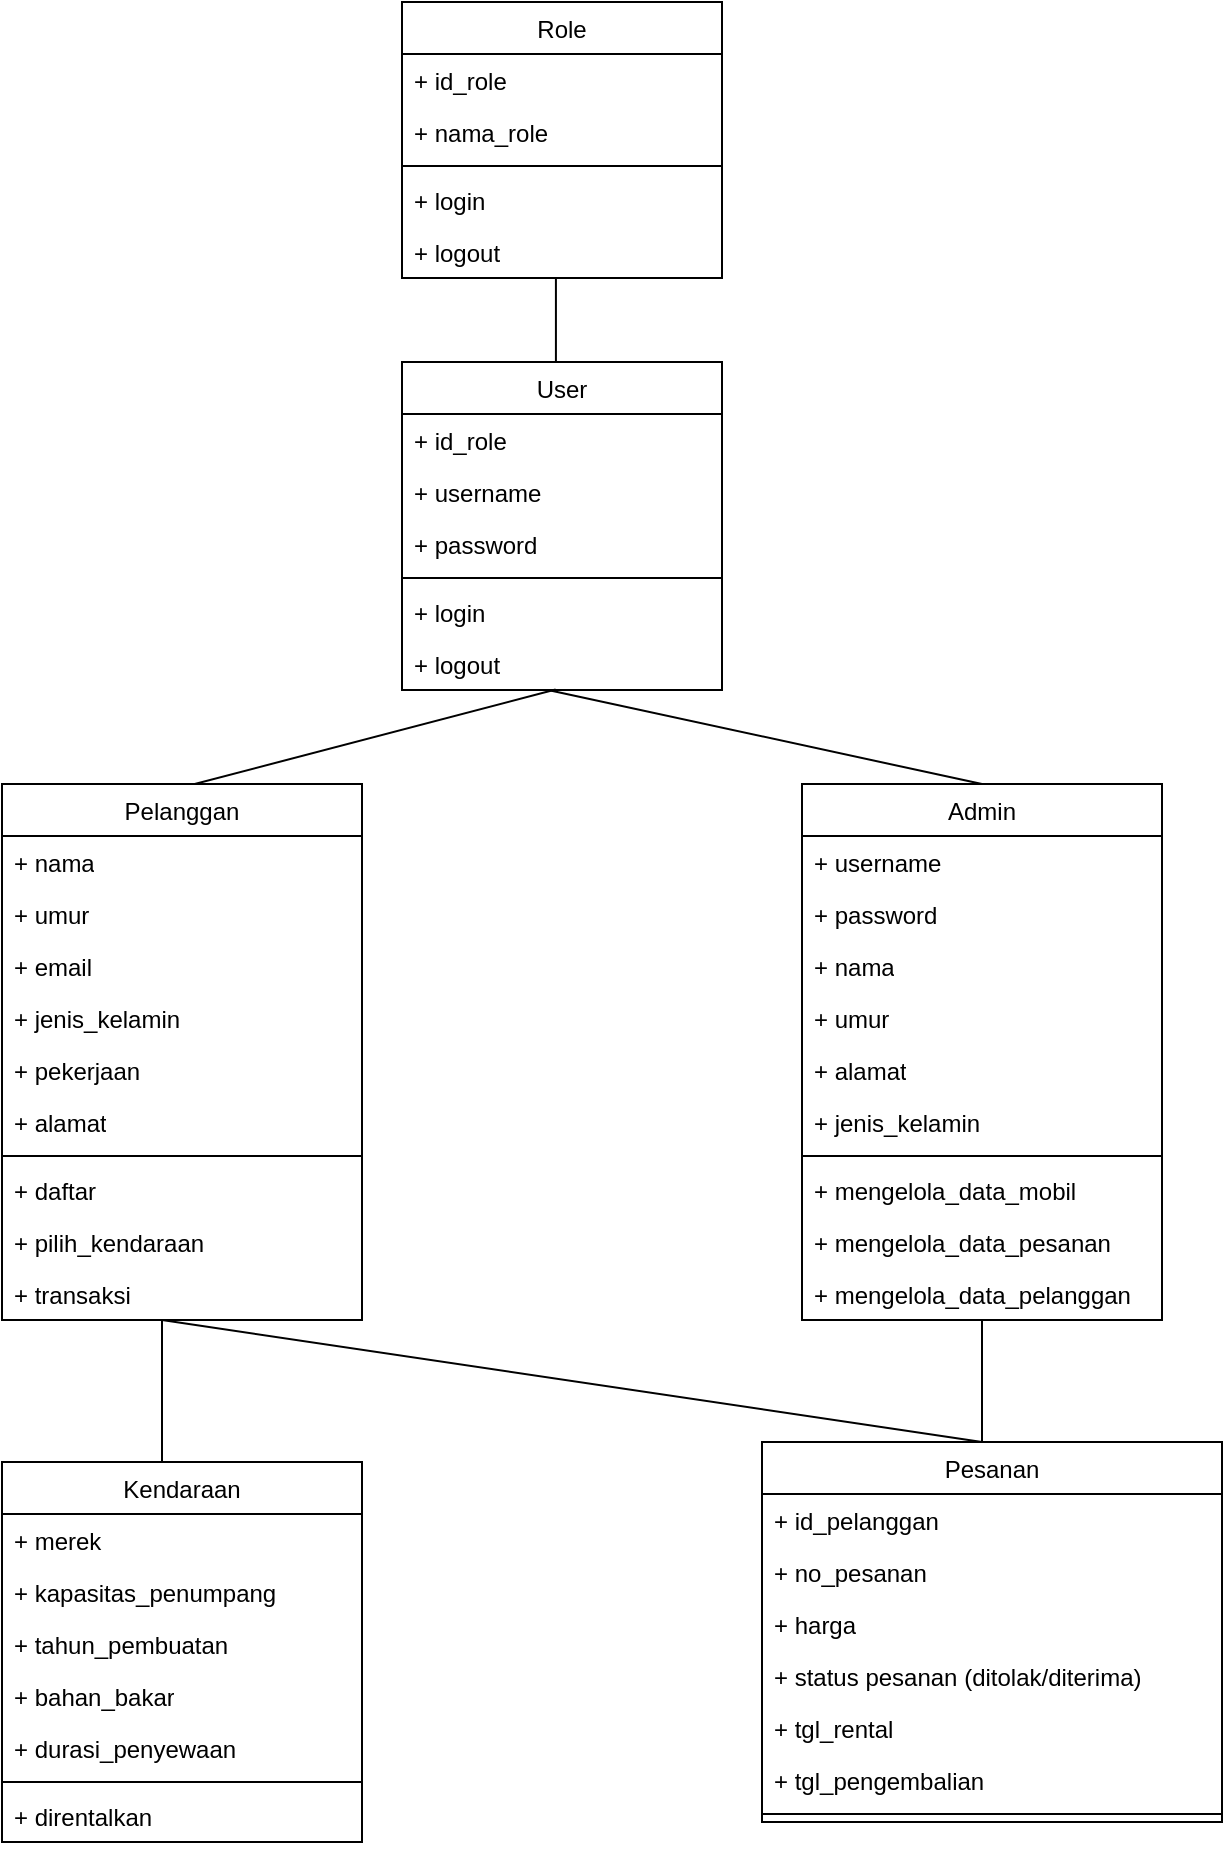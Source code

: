 <mxfile version="24.7.17">
  <diagram id="C5RBs43oDa-KdzZeNtuy" name="Page-1">
    <mxGraphModel dx="1467" dy="873" grid="1" gridSize="10" guides="1" tooltips="1" connect="1" arrows="1" fold="1" page="1" pageScale="1" pageWidth="827" pageHeight="1169" math="0" shadow="0">
      <root>
        <mxCell id="WIyWlLk6GJQsqaUBKTNV-0" />
        <mxCell id="WIyWlLk6GJQsqaUBKTNV-1" parent="WIyWlLk6GJQsqaUBKTNV-0" />
        <mxCell id="UzOdY3pYC_G9P7zo7oGT-23" style="edgeStyle=orthogonalEdgeStyle;rounded=0;orthogonalLoop=1;jettySize=auto;html=1;endArrow=none;endFill=0;" parent="WIyWlLk6GJQsqaUBKTNV-1" edge="1">
          <mxGeometry relative="1" as="geometry">
            <mxPoint x="220.0" y="689.0" as="sourcePoint" />
            <mxPoint x="220.0" y="761" as="targetPoint" />
          </mxGeometry>
        </mxCell>
        <mxCell id="45tDT-Ts-2RQvBWowxH2-59" value="" style="endArrow=none;html=1;rounded=0;" parent="WIyWlLk6GJQsqaUBKTNV-1" target="NkDGTCmmB_AAa7QP7egT-19" edge="1">
          <mxGeometry width="50" height="50" relative="1" as="geometry">
            <mxPoint x="630" y="750" as="sourcePoint" />
            <mxPoint x="630" y="690" as="targetPoint" />
          </mxGeometry>
        </mxCell>
        <mxCell id="45tDT-Ts-2RQvBWowxH2-63" value="" style="endArrow=none;html=1;rounded=0;entryX=0.46;entryY=1.005;entryDx=0;entryDy=0;entryPerimeter=0;exitX=0.5;exitY=0;exitDx=0;exitDy=0;" parent="WIyWlLk6GJQsqaUBKTNV-1" source="NkDGTCmmB_AAa7QP7egT-13" target="NkDGTCmmB_AAa7QP7egT-11" edge="1">
          <mxGeometry width="50" height="50" relative="1" as="geometry">
            <mxPoint x="740" y="420" as="sourcePoint" />
            <mxPoint x="370" y="374.494" as="targetPoint" />
          </mxGeometry>
        </mxCell>
        <mxCell id="UzOdY3pYC_G9P7zo7oGT-24" value="" style="endArrow=none;html=1;rounded=0;entryX=0.45;entryY=0.015;entryDx=0;entryDy=0;exitX=0.48;exitY=0.992;exitDx=0;exitDy=0;exitPerimeter=0;entryPerimeter=0;" parent="WIyWlLk6GJQsqaUBKTNV-1" source="NkDGTCmmB_AAa7QP7egT-11" target="NkDGTCmmB_AAa7QP7egT-36" edge="1">
          <mxGeometry width="50" height="50" relative="1" as="geometry">
            <mxPoint x="365.68" y="374.494" as="sourcePoint" />
            <mxPoint x="320" y="400" as="targetPoint" />
          </mxGeometry>
        </mxCell>
        <mxCell id="NkDGTCmmB_AAa7QP7egT-0" value="&lt;span style=&quot;font-weight: 400; text-wrap: nowrap;&quot;&gt;Role&lt;/span&gt;" style="swimlane;fontStyle=1;align=center;verticalAlign=top;childLayout=stackLayout;horizontal=1;startSize=26;horizontalStack=0;resizeParent=1;resizeParentMax=0;resizeLast=0;collapsible=1;marginBottom=0;whiteSpace=wrap;html=1;" vertex="1" parent="WIyWlLk6GJQsqaUBKTNV-1">
          <mxGeometry x="340" y="30" width="160" height="138" as="geometry" />
        </mxCell>
        <mxCell id="NkDGTCmmB_AAa7QP7egT-1" value="+ id_role" style="text;strokeColor=none;fillColor=none;align=left;verticalAlign=top;spacingLeft=4;spacingRight=4;overflow=hidden;rotatable=0;points=[[0,0.5],[1,0.5]];portConstraint=eastwest;whiteSpace=wrap;html=1;" vertex="1" parent="NkDGTCmmB_AAa7QP7egT-0">
          <mxGeometry y="26" width="160" height="26" as="geometry" />
        </mxCell>
        <mxCell id="NkDGTCmmB_AAa7QP7egT-4" value="+ nama_role" style="text;strokeColor=none;fillColor=none;align=left;verticalAlign=top;spacingLeft=4;spacingRight=4;overflow=hidden;rotatable=0;points=[[0,0.5],[1,0.5]];portConstraint=eastwest;whiteSpace=wrap;html=1;" vertex="1" parent="NkDGTCmmB_AAa7QP7egT-0">
          <mxGeometry y="52" width="160" height="26" as="geometry" />
        </mxCell>
        <mxCell id="NkDGTCmmB_AAa7QP7egT-2" value="" style="line;strokeWidth=1;fillColor=none;align=left;verticalAlign=middle;spacingTop=-1;spacingLeft=3;spacingRight=3;rotatable=0;labelPosition=right;points=[];portConstraint=eastwest;strokeColor=inherit;" vertex="1" parent="NkDGTCmmB_AAa7QP7egT-0">
          <mxGeometry y="78" width="160" height="8" as="geometry" />
        </mxCell>
        <mxCell id="NkDGTCmmB_AAa7QP7egT-3" value="+ login&amp;nbsp;&lt;div&gt;&lt;br&gt;&lt;/div&gt;" style="text;strokeColor=none;fillColor=none;align=left;verticalAlign=top;spacingLeft=4;spacingRight=4;overflow=hidden;rotatable=0;points=[[0,0.5],[1,0.5]];portConstraint=eastwest;whiteSpace=wrap;html=1;" vertex="1" parent="NkDGTCmmB_AAa7QP7egT-0">
          <mxGeometry y="86" width="160" height="26" as="geometry" />
        </mxCell>
        <mxCell id="NkDGTCmmB_AAa7QP7egT-5" value="+ logout" style="text;strokeColor=none;fillColor=none;align=left;verticalAlign=top;spacingLeft=4;spacingRight=4;overflow=hidden;rotatable=0;points=[[0,0.5],[1,0.5]];portConstraint=eastwest;whiteSpace=wrap;html=1;" vertex="1" parent="NkDGTCmmB_AAa7QP7egT-0">
          <mxGeometry y="112" width="160" height="26" as="geometry" />
        </mxCell>
        <mxCell id="NkDGTCmmB_AAa7QP7egT-6" value="&lt;span style=&quot;font-weight: 400; text-wrap: nowrap;&quot;&gt;User&lt;/span&gt;" style="swimlane;fontStyle=1;align=center;verticalAlign=top;childLayout=stackLayout;horizontal=1;startSize=26;horizontalStack=0;resizeParent=1;resizeParentMax=0;resizeLast=0;collapsible=1;marginBottom=0;whiteSpace=wrap;html=1;" vertex="1" parent="WIyWlLk6GJQsqaUBKTNV-1">
          <mxGeometry x="340" y="210" width="160" height="164" as="geometry" />
        </mxCell>
        <mxCell id="NkDGTCmmB_AAa7QP7egT-12" value="+ id_role" style="text;strokeColor=none;fillColor=none;align=left;verticalAlign=top;spacingLeft=4;spacingRight=4;overflow=hidden;rotatable=0;points=[[0,0.5],[1,0.5]];portConstraint=eastwest;whiteSpace=wrap;html=1;" vertex="1" parent="NkDGTCmmB_AAa7QP7egT-6">
          <mxGeometry y="26" width="160" height="26" as="geometry" />
        </mxCell>
        <mxCell id="NkDGTCmmB_AAa7QP7egT-7" value="+ username&amp;nbsp;" style="text;strokeColor=none;fillColor=none;align=left;verticalAlign=top;spacingLeft=4;spacingRight=4;overflow=hidden;rotatable=0;points=[[0,0.5],[1,0.5]];portConstraint=eastwest;whiteSpace=wrap;html=1;" vertex="1" parent="NkDGTCmmB_AAa7QP7egT-6">
          <mxGeometry y="52" width="160" height="26" as="geometry" />
        </mxCell>
        <mxCell id="NkDGTCmmB_AAa7QP7egT-8" value="+ password" style="text;strokeColor=none;fillColor=none;align=left;verticalAlign=top;spacingLeft=4;spacingRight=4;overflow=hidden;rotatable=0;points=[[0,0.5],[1,0.5]];portConstraint=eastwest;whiteSpace=wrap;html=1;" vertex="1" parent="NkDGTCmmB_AAa7QP7egT-6">
          <mxGeometry y="78" width="160" height="26" as="geometry" />
        </mxCell>
        <mxCell id="NkDGTCmmB_AAa7QP7egT-9" value="" style="line;strokeWidth=1;fillColor=none;align=left;verticalAlign=middle;spacingTop=-1;spacingLeft=3;spacingRight=3;rotatable=0;labelPosition=right;points=[];portConstraint=eastwest;strokeColor=inherit;" vertex="1" parent="NkDGTCmmB_AAa7QP7egT-6">
          <mxGeometry y="104" width="160" height="8" as="geometry" />
        </mxCell>
        <mxCell id="NkDGTCmmB_AAa7QP7egT-10" value="+ login&amp;nbsp;&lt;div&gt;&lt;br&gt;&lt;/div&gt;" style="text;strokeColor=none;fillColor=none;align=left;verticalAlign=top;spacingLeft=4;spacingRight=4;overflow=hidden;rotatable=0;points=[[0,0.5],[1,0.5]];portConstraint=eastwest;whiteSpace=wrap;html=1;" vertex="1" parent="NkDGTCmmB_AAa7QP7egT-6">
          <mxGeometry y="112" width="160" height="26" as="geometry" />
        </mxCell>
        <mxCell id="NkDGTCmmB_AAa7QP7egT-11" value="+ logout" style="text;strokeColor=none;fillColor=none;align=left;verticalAlign=top;spacingLeft=4;spacingRight=4;overflow=hidden;rotatable=0;points=[[0,0.5],[1,0.5]];portConstraint=eastwest;whiteSpace=wrap;html=1;" vertex="1" parent="NkDGTCmmB_AAa7QP7egT-6">
          <mxGeometry y="138" width="160" height="26" as="geometry" />
        </mxCell>
        <mxCell id="NkDGTCmmB_AAa7QP7egT-13" value="&lt;span style=&quot;font-weight: 400; text-wrap: nowrap;&quot;&gt;Admin&lt;/span&gt;" style="swimlane;fontStyle=1;align=center;verticalAlign=top;childLayout=stackLayout;horizontal=1;startSize=26;horizontalStack=0;resizeParent=1;resizeParentMax=0;resizeLast=0;collapsible=1;marginBottom=0;whiteSpace=wrap;html=1;" vertex="1" parent="WIyWlLk6GJQsqaUBKTNV-1">
          <mxGeometry x="540" y="421" width="180" height="268" as="geometry" />
        </mxCell>
        <mxCell id="NkDGTCmmB_AAa7QP7egT-14" value="+ username&amp;nbsp;" style="text;strokeColor=none;fillColor=none;align=left;verticalAlign=top;spacingLeft=4;spacingRight=4;overflow=hidden;rotatable=0;points=[[0,0.5],[1,0.5]];portConstraint=eastwest;whiteSpace=wrap;html=1;" vertex="1" parent="NkDGTCmmB_AAa7QP7egT-13">
          <mxGeometry y="26" width="180" height="26" as="geometry" />
        </mxCell>
        <mxCell id="NkDGTCmmB_AAa7QP7egT-15" value="+ password" style="text;strokeColor=none;fillColor=none;align=left;verticalAlign=top;spacingLeft=4;spacingRight=4;overflow=hidden;rotatable=0;points=[[0,0.5],[1,0.5]];portConstraint=eastwest;whiteSpace=wrap;html=1;" vertex="1" parent="NkDGTCmmB_AAa7QP7egT-13">
          <mxGeometry y="52" width="180" height="26" as="geometry" />
        </mxCell>
        <mxCell id="NkDGTCmmB_AAa7QP7egT-16" value="+ nama" style="text;strokeColor=none;fillColor=none;align=left;verticalAlign=top;spacingLeft=4;spacingRight=4;overflow=hidden;rotatable=0;points=[[0,0.5],[1,0.5]];portConstraint=eastwest;whiteSpace=wrap;html=1;" vertex="1" parent="NkDGTCmmB_AAa7QP7egT-13">
          <mxGeometry y="78" width="180" height="26" as="geometry" />
        </mxCell>
        <mxCell id="NkDGTCmmB_AAa7QP7egT-20" value="+ umur" style="text;strokeColor=none;fillColor=none;align=left;verticalAlign=top;spacingLeft=4;spacingRight=4;overflow=hidden;rotatable=0;points=[[0,0.5],[1,0.5]];portConstraint=eastwest;whiteSpace=wrap;html=1;" vertex="1" parent="NkDGTCmmB_AAa7QP7egT-13">
          <mxGeometry y="104" width="180" height="26" as="geometry" />
        </mxCell>
        <mxCell id="NkDGTCmmB_AAa7QP7egT-22" value="+ alamat" style="text;strokeColor=none;fillColor=none;align=left;verticalAlign=top;spacingLeft=4;spacingRight=4;overflow=hidden;rotatable=0;points=[[0,0.5],[1,0.5]];portConstraint=eastwest;whiteSpace=wrap;html=1;" vertex="1" parent="NkDGTCmmB_AAa7QP7egT-13">
          <mxGeometry y="130" width="180" height="26" as="geometry" />
        </mxCell>
        <mxCell id="NkDGTCmmB_AAa7QP7egT-23" value="+ jenis_kelamin" style="text;strokeColor=none;fillColor=none;align=left;verticalAlign=top;spacingLeft=4;spacingRight=4;overflow=hidden;rotatable=0;points=[[0,0.5],[1,0.5]];portConstraint=eastwest;whiteSpace=wrap;html=1;" vertex="1" parent="NkDGTCmmB_AAa7QP7egT-13">
          <mxGeometry y="156" width="180" height="26" as="geometry" />
        </mxCell>
        <mxCell id="NkDGTCmmB_AAa7QP7egT-17" value="" style="line;strokeWidth=1;fillColor=none;align=left;verticalAlign=middle;spacingTop=-1;spacingLeft=3;spacingRight=3;rotatable=0;labelPosition=right;points=[];portConstraint=eastwest;strokeColor=inherit;" vertex="1" parent="NkDGTCmmB_AAa7QP7egT-13">
          <mxGeometry y="182" width="180" height="8" as="geometry" />
        </mxCell>
        <mxCell id="NkDGTCmmB_AAa7QP7egT-21" value="+ mengelola_data_mobil" style="text;strokeColor=none;fillColor=none;align=left;verticalAlign=top;spacingLeft=4;spacingRight=4;overflow=hidden;rotatable=0;points=[[0,0.5],[1,0.5]];portConstraint=eastwest;whiteSpace=wrap;html=1;" vertex="1" parent="NkDGTCmmB_AAa7QP7egT-13">
          <mxGeometry y="190" width="180" height="26" as="geometry" />
        </mxCell>
        <mxCell id="NkDGTCmmB_AAa7QP7egT-18" value="+ mengelola_data_pesanan" style="text;strokeColor=none;fillColor=none;align=left;verticalAlign=top;spacingLeft=4;spacingRight=4;overflow=hidden;rotatable=0;points=[[0,0.5],[1,0.5]];portConstraint=eastwest;whiteSpace=wrap;html=1;" vertex="1" parent="NkDGTCmmB_AAa7QP7egT-13">
          <mxGeometry y="216" width="180" height="26" as="geometry" />
        </mxCell>
        <mxCell id="NkDGTCmmB_AAa7QP7egT-19" value="+ mengelola_data_pelanggan" style="text;strokeColor=none;fillColor=none;align=left;verticalAlign=top;spacingLeft=4;spacingRight=4;overflow=hidden;rotatable=0;points=[[0,0.5],[1,0.5]];portConstraint=eastwest;whiteSpace=wrap;html=1;" vertex="1" parent="NkDGTCmmB_AAa7QP7egT-13">
          <mxGeometry y="242" width="180" height="26" as="geometry" />
        </mxCell>
        <mxCell id="NkDGTCmmB_AAa7QP7egT-36" value="&lt;span style=&quot;font-weight: 400; text-wrap: nowrap;&quot;&gt;Pelanggan&lt;/span&gt;" style="swimlane;fontStyle=1;align=center;verticalAlign=top;childLayout=stackLayout;horizontal=1;startSize=26;horizontalStack=0;resizeParent=1;resizeParentMax=0;resizeLast=0;collapsible=1;marginBottom=0;whiteSpace=wrap;html=1;" vertex="1" parent="WIyWlLk6GJQsqaUBKTNV-1">
          <mxGeometry x="140" y="421" width="180" height="268" as="geometry" />
        </mxCell>
        <mxCell id="NkDGTCmmB_AAa7QP7egT-37" value="+ nama" style="text;strokeColor=none;fillColor=none;align=left;verticalAlign=top;spacingLeft=4;spacingRight=4;overflow=hidden;rotatable=0;points=[[0,0.5],[1,0.5]];portConstraint=eastwest;whiteSpace=wrap;html=1;" vertex="1" parent="NkDGTCmmB_AAa7QP7egT-36">
          <mxGeometry y="26" width="180" height="26" as="geometry" />
        </mxCell>
        <mxCell id="NkDGTCmmB_AAa7QP7egT-38" value="+ umur" style="text;strokeColor=none;fillColor=none;align=left;verticalAlign=top;spacingLeft=4;spacingRight=4;overflow=hidden;rotatable=0;points=[[0,0.5],[1,0.5]];portConstraint=eastwest;whiteSpace=wrap;html=1;" vertex="1" parent="NkDGTCmmB_AAa7QP7egT-36">
          <mxGeometry y="52" width="180" height="26" as="geometry" />
        </mxCell>
        <mxCell id="NkDGTCmmB_AAa7QP7egT-39" value="+ email" style="text;strokeColor=none;fillColor=none;align=left;verticalAlign=top;spacingLeft=4;spacingRight=4;overflow=hidden;rotatable=0;points=[[0,0.5],[1,0.5]];portConstraint=eastwest;whiteSpace=wrap;html=1;" vertex="1" parent="NkDGTCmmB_AAa7QP7egT-36">
          <mxGeometry y="78" width="180" height="26" as="geometry" />
        </mxCell>
        <mxCell id="NkDGTCmmB_AAa7QP7egT-40" value="+ jenis_kelamin" style="text;strokeColor=none;fillColor=none;align=left;verticalAlign=top;spacingLeft=4;spacingRight=4;overflow=hidden;rotatable=0;points=[[0,0.5],[1,0.5]];portConstraint=eastwest;whiteSpace=wrap;html=1;" vertex="1" parent="NkDGTCmmB_AAa7QP7egT-36">
          <mxGeometry y="104" width="180" height="26" as="geometry" />
        </mxCell>
        <mxCell id="NkDGTCmmB_AAa7QP7egT-41" value="+ pekerjaan" style="text;strokeColor=none;fillColor=none;align=left;verticalAlign=top;spacingLeft=4;spacingRight=4;overflow=hidden;rotatable=0;points=[[0,0.5],[1,0.5]];portConstraint=eastwest;whiteSpace=wrap;html=1;" vertex="1" parent="NkDGTCmmB_AAa7QP7egT-36">
          <mxGeometry y="130" width="180" height="26" as="geometry" />
        </mxCell>
        <mxCell id="NkDGTCmmB_AAa7QP7egT-42" value="+ alamat" style="text;strokeColor=none;fillColor=none;align=left;verticalAlign=top;spacingLeft=4;spacingRight=4;overflow=hidden;rotatable=0;points=[[0,0.5],[1,0.5]];portConstraint=eastwest;whiteSpace=wrap;html=1;" vertex="1" parent="NkDGTCmmB_AAa7QP7egT-36">
          <mxGeometry y="156" width="180" height="26" as="geometry" />
        </mxCell>
        <mxCell id="NkDGTCmmB_AAa7QP7egT-43" value="" style="line;strokeWidth=1;fillColor=none;align=left;verticalAlign=middle;spacingTop=-1;spacingLeft=3;spacingRight=3;rotatable=0;labelPosition=right;points=[];portConstraint=eastwest;strokeColor=inherit;" vertex="1" parent="NkDGTCmmB_AAa7QP7egT-36">
          <mxGeometry y="182" width="180" height="8" as="geometry" />
        </mxCell>
        <mxCell id="NkDGTCmmB_AAa7QP7egT-44" value="+ daftar" style="text;strokeColor=none;fillColor=none;align=left;verticalAlign=top;spacingLeft=4;spacingRight=4;overflow=hidden;rotatable=0;points=[[0,0.5],[1,0.5]];portConstraint=eastwest;whiteSpace=wrap;html=1;" vertex="1" parent="NkDGTCmmB_AAa7QP7egT-36">
          <mxGeometry y="190" width="180" height="26" as="geometry" />
        </mxCell>
        <mxCell id="NkDGTCmmB_AAa7QP7egT-45" value="+ pilih_kendaraan" style="text;strokeColor=none;fillColor=none;align=left;verticalAlign=top;spacingLeft=4;spacingRight=4;overflow=hidden;rotatable=0;points=[[0,0.5],[1,0.5]];portConstraint=eastwest;whiteSpace=wrap;html=1;" vertex="1" parent="NkDGTCmmB_AAa7QP7egT-36">
          <mxGeometry y="216" width="180" height="26" as="geometry" />
        </mxCell>
        <mxCell id="NkDGTCmmB_AAa7QP7egT-46" value="+ transaksi" style="text;strokeColor=none;fillColor=none;align=left;verticalAlign=top;spacingLeft=4;spacingRight=4;overflow=hidden;rotatable=0;points=[[0,0.5],[1,0.5]];portConstraint=eastwest;whiteSpace=wrap;html=1;" vertex="1" parent="NkDGTCmmB_AAa7QP7egT-36">
          <mxGeometry y="242" width="180" height="26" as="geometry" />
        </mxCell>
        <mxCell id="NkDGTCmmB_AAa7QP7egT-47" value="&lt;span style=&quot;font-weight: 400; text-wrap: nowrap;&quot;&gt;Kendaraan&lt;/span&gt;" style="swimlane;fontStyle=1;align=center;verticalAlign=top;childLayout=stackLayout;horizontal=1;startSize=26;horizontalStack=0;resizeParent=1;resizeParentMax=0;resizeLast=0;collapsible=1;marginBottom=0;whiteSpace=wrap;html=1;" vertex="1" parent="WIyWlLk6GJQsqaUBKTNV-1">
          <mxGeometry x="140" y="760" width="180" height="190" as="geometry" />
        </mxCell>
        <mxCell id="NkDGTCmmB_AAa7QP7egT-48" value="+ merek" style="text;strokeColor=none;fillColor=none;align=left;verticalAlign=top;spacingLeft=4;spacingRight=4;overflow=hidden;rotatable=0;points=[[0,0.5],[1,0.5]];portConstraint=eastwest;whiteSpace=wrap;html=1;" vertex="1" parent="NkDGTCmmB_AAa7QP7egT-47">
          <mxGeometry y="26" width="180" height="26" as="geometry" />
        </mxCell>
        <mxCell id="NkDGTCmmB_AAa7QP7egT-49" value="+ kapasitas_penumpang" style="text;strokeColor=none;fillColor=none;align=left;verticalAlign=top;spacingLeft=4;spacingRight=4;overflow=hidden;rotatable=0;points=[[0,0.5],[1,0.5]];portConstraint=eastwest;whiteSpace=wrap;html=1;" vertex="1" parent="NkDGTCmmB_AAa7QP7egT-47">
          <mxGeometry y="52" width="180" height="26" as="geometry" />
        </mxCell>
        <mxCell id="NkDGTCmmB_AAa7QP7egT-50" value="+ tahun_pembuatan" style="text;strokeColor=none;fillColor=none;align=left;verticalAlign=top;spacingLeft=4;spacingRight=4;overflow=hidden;rotatable=0;points=[[0,0.5],[1,0.5]];portConstraint=eastwest;whiteSpace=wrap;html=1;" vertex="1" parent="NkDGTCmmB_AAa7QP7egT-47">
          <mxGeometry y="78" width="180" height="26" as="geometry" />
        </mxCell>
        <mxCell id="NkDGTCmmB_AAa7QP7egT-51" value="+ bahan_bakar" style="text;strokeColor=none;fillColor=none;align=left;verticalAlign=top;spacingLeft=4;spacingRight=4;overflow=hidden;rotatable=0;points=[[0,0.5],[1,0.5]];portConstraint=eastwest;whiteSpace=wrap;html=1;" vertex="1" parent="NkDGTCmmB_AAa7QP7egT-47">
          <mxGeometry y="104" width="180" height="26" as="geometry" />
        </mxCell>
        <mxCell id="NkDGTCmmB_AAa7QP7egT-52" value="+ durasi_penyewaan" style="text;strokeColor=none;fillColor=none;align=left;verticalAlign=top;spacingLeft=4;spacingRight=4;overflow=hidden;rotatable=0;points=[[0,0.5],[1,0.5]];portConstraint=eastwest;whiteSpace=wrap;html=1;" vertex="1" parent="NkDGTCmmB_AAa7QP7egT-47">
          <mxGeometry y="130" width="180" height="26" as="geometry" />
        </mxCell>
        <mxCell id="NkDGTCmmB_AAa7QP7egT-54" value="" style="line;strokeWidth=1;fillColor=none;align=left;verticalAlign=middle;spacingTop=-1;spacingLeft=3;spacingRight=3;rotatable=0;labelPosition=right;points=[];portConstraint=eastwest;strokeColor=inherit;" vertex="1" parent="NkDGTCmmB_AAa7QP7egT-47">
          <mxGeometry y="156" width="180" height="8" as="geometry" />
        </mxCell>
        <mxCell id="NkDGTCmmB_AAa7QP7egT-55" value="+ direntalkan" style="text;strokeColor=none;fillColor=none;align=left;verticalAlign=top;spacingLeft=4;spacingRight=4;overflow=hidden;rotatable=0;points=[[0,0.5],[1,0.5]];portConstraint=eastwest;whiteSpace=wrap;html=1;" vertex="1" parent="NkDGTCmmB_AAa7QP7egT-47">
          <mxGeometry y="164" width="180" height="26" as="geometry" />
        </mxCell>
        <mxCell id="NkDGTCmmB_AAa7QP7egT-58" value="&lt;span style=&quot;font-weight: 400; text-wrap: nowrap;&quot;&gt;Pesanan&lt;/span&gt;" style="swimlane;fontStyle=1;align=center;verticalAlign=top;childLayout=stackLayout;horizontal=1;startSize=26;horizontalStack=0;resizeParent=1;resizeParentMax=0;resizeLast=0;collapsible=1;marginBottom=0;whiteSpace=wrap;html=1;" vertex="1" parent="WIyWlLk6GJQsqaUBKTNV-1">
          <mxGeometry x="520" y="750" width="230" height="190" as="geometry" />
        </mxCell>
        <mxCell id="NkDGTCmmB_AAa7QP7egT-59" value="+ id_pelanggan" style="text;strokeColor=none;fillColor=none;align=left;verticalAlign=top;spacingLeft=4;spacingRight=4;overflow=hidden;rotatable=0;points=[[0,0.5],[1,0.5]];portConstraint=eastwest;whiteSpace=wrap;html=1;" vertex="1" parent="NkDGTCmmB_AAa7QP7egT-58">
          <mxGeometry y="26" width="230" height="26" as="geometry" />
        </mxCell>
        <mxCell id="NkDGTCmmB_AAa7QP7egT-60" value="+ no_pesanan" style="text;strokeColor=none;fillColor=none;align=left;verticalAlign=top;spacingLeft=4;spacingRight=4;overflow=hidden;rotatable=0;points=[[0,0.5],[1,0.5]];portConstraint=eastwest;whiteSpace=wrap;html=1;" vertex="1" parent="NkDGTCmmB_AAa7QP7egT-58">
          <mxGeometry y="52" width="230" height="26" as="geometry" />
        </mxCell>
        <mxCell id="NkDGTCmmB_AAa7QP7egT-61" value="+ harga" style="text;strokeColor=none;fillColor=none;align=left;verticalAlign=top;spacingLeft=4;spacingRight=4;overflow=hidden;rotatable=0;points=[[0,0.5],[1,0.5]];portConstraint=eastwest;whiteSpace=wrap;html=1;" vertex="1" parent="NkDGTCmmB_AAa7QP7egT-58">
          <mxGeometry y="78" width="230" height="26" as="geometry" />
        </mxCell>
        <mxCell id="NkDGTCmmB_AAa7QP7egT-62" value="+ status pesanan (ditolak/diterima)" style="text;strokeColor=none;fillColor=none;align=left;verticalAlign=top;spacingLeft=4;spacingRight=4;overflow=hidden;rotatable=0;points=[[0,0.5],[1,0.5]];portConstraint=eastwest;whiteSpace=wrap;html=1;" vertex="1" parent="NkDGTCmmB_AAa7QP7egT-58">
          <mxGeometry y="104" width="230" height="26" as="geometry" />
        </mxCell>
        <mxCell id="NkDGTCmmB_AAa7QP7egT-63" value="+ tgl_rental&lt;span style=&quot;color: rgba(0, 0, 0, 0); font-family: monospace; font-size: 0px; text-wrap: nowrap;&quot;&gt;%3CmxGraphModel%3E%3Croot%3E%3CmxCell%20id%3D%220%22%2F%3E%3CmxCell%20id%3D%221%22%20parent%3D%220%22%2F%3E%3CmxCell%20id%3D%222%22%20value%3D%22%26lt%3Bspan%20style%3D%26quot%3Bfont-weight%3A%20400%3B%20text-wrap%3A%20nowrap%3B%26quot%3B%26gt%3BKendaraan%26lt%3B%2Fspan%26gt%3B%22%20style%3D%22swimlane%3BfontStyle%3D1%3Balign%3Dcenter%3BverticalAlign%3Dtop%3BchildLayout%3DstackLayout%3Bhorizontal%3D1%3BstartSize%3D26%3BhorizontalStack%3D0%3BresizeParent%3D1%3BresizeParentMax%3D0%3BresizeLast%3D0%3Bcollapsible%3D1%3BmarginBottom%3D0%3BwhiteSpace%3Dwrap%3Bhtml%3D1%3B%22%20vertex%3D%221%22%20parent%3D%221%22%3E%3CmxGeometry%20x%3D%22250%22%20y%3D%22760%22%20width%3D%22180%22%20height%3D%22190%22%20as%3D%22geometry%22%2F%3E%3C%2FmxCell%3E%3CmxCell%20id%3D%223%22%20value%3D%22%2B%20merek%22%20style%3D%22text%3BstrokeColor%3Dnone%3BfillColor%3Dnone%3Balign%3Dleft%3BverticalAlign%3Dtop%3BspacingLeft%3D4%3BspacingRight%3D4%3Boverflow%3Dhidden%3Brotatable%3D0%3Bpoints%3D%5B%5B0%2C0.5%5D%2C%5B1%2C0.5%5D%5D%3BportConstraint%3Deastwest%3BwhiteSpace%3Dwrap%3Bhtml%3D1%3B%22%20vertex%3D%221%22%20parent%3D%222%22%3E%3CmxGeometry%20y%3D%2226%22%20width%3D%22180%22%20height%3D%2226%22%20as%3D%22geometry%22%2F%3E%3C%2FmxCell%3E%3CmxCell%20id%3D%224%22%20value%3D%22%2B%20kapasitas_penumpang%22%20style%3D%22text%3BstrokeColor%3Dnone%3BfillColor%3Dnone%3Balign%3Dleft%3BverticalAlign%3Dtop%3BspacingLeft%3D4%3BspacingRight%3D4%3Boverflow%3Dhidden%3Brotatable%3D0%3Bpoints%3D%5B%5B0%2C0.5%5D%2C%5B1%2C0.5%5D%5D%3BportConstraint%3Deastwest%3BwhiteSpace%3Dwrap%3Bhtml%3D1%3B%22%20vertex%3D%221%22%20parent%3D%222%22%3E%3CmxGeometry%20y%3D%2252%22%20width%3D%22180%22%20height%3D%2226%22%20as%3D%22geometry%22%2F%3E%3C%2FmxCell%3E%3CmxCell%20id%3D%225%22%20value%3D%22%2B%20tahun_pembuatan%22%20style%3D%22text%3BstrokeColor%3Dnone%3BfillColor%3Dnone%3Balign%3Dleft%3BverticalAlign%3Dtop%3BspacingLeft%3D4%3BspacingRight%3D4%3Boverflow%3Dhidden%3Brotatable%3D0%3Bpoints%3D%5B%5B0%2C0.5%5D%2C%5B1%2C0.5%5D%5D%3BportConstraint%3Deastwest%3BwhiteSpace%3Dwrap%3Bhtml%3D1%3B%22%20vertex%3D%221%22%20parent%3D%222%22%3E%3CmxGeometry%20y%3D%2278%22%20width%3D%22180%22%20height%3D%2226%22%20as%3D%22geometry%22%2F%3E%3C%2FmxCell%3E%3CmxCell%20id%3D%226%22%20value%3D%22%2B%20bahan_bakar%22%20style%3D%22text%3BstrokeColor%3Dnone%3BfillColor%3Dnone%3Balign%3Dleft%3BverticalAlign%3Dtop%3BspacingLeft%3D4%3BspacingRight%3D4%3Boverflow%3Dhidden%3Brotatable%3D0%3Bpoints%3D%5B%5B0%2C0.5%5D%2C%5B1%2C0.5%5D%5D%3BportConstraint%3Deastwest%3BwhiteSpace%3Dwrap%3Bhtml%3D1%3B%22%20vertex%3D%221%22%20parent%3D%222%22%3E%3CmxGeometry%20y%3D%22104%22%20width%3D%22180%22%20height%3D%2226%22%20as%3D%22geometry%22%2F%3E%3C%2FmxCell%3E%3CmxCell%20id%3D%227%22%20value%3D%22%2B%20durasi_penyewaan%22%20style%3D%22text%3BstrokeColor%3Dnone%3BfillColor%3Dnone%3Balign%3Dleft%3BverticalAlign%3Dtop%3BspacingLeft%3D4%3BspacingRight%3D4%3Boverflow%3Dhidden%3Brotatable%3D0%3Bpoints%3D%5B%5B0%2C0.5%5D%2C%5B1%2C0.5%5D%5D%3BportConstraint%3Deastwest%3BwhiteSpace%3Dwrap%3Bhtml%3D1%3B%22%20vertex%3D%221%22%20parent%3D%222%22%3E%3CmxGeometry%20y%3D%22130%22%20width%3D%22180%22%20height%3D%2226%22%20as%3D%22geometry%22%2F%3E%3C%2FmxCell%3E%3CmxCell%20id%3D%228%22%20value%3D%22%22%20style%3D%22line%3BstrokeWidth%3D1%3BfillColor%3Dnone%3Balign%3Dleft%3BverticalAlign%3Dmiddle%3BspacingTop%3D-1%3BspacingLeft%3D3%3BspacingRight%3D3%3Brotatable%3D0%3BlabelPosition%3Dright%3Bpoints%3D%5B%5D%3BportConstraint%3Deastwest%3BstrokeColor%3Dinherit%3B%22%20vertex%3D%221%22%20parent%3D%222%22%3E%3CmxGeometry%20y%3D%22156%22%20width%3D%22180%22%20height%3D%228%22%20as%3D%22geometry%22%2F%3E%3C%2FmxCell%3E%3CmxCell%20id%3D%229%22%20value%3D%22%2B%20direntalkan%22%20style%3D%22text%3BstrokeColor%3Dnone%3BfillColor%3Dnone%3Balign%3Dleft%3BverticalAlign%3Dtop%3BspacingLeft%3D4%3BspacingRight%3D4%3Boverflow%3Dhidden%3Brotatable%3D0%3Bpoints%3D%5B%5B0%2C0.5%5D%2C%5B1%2C0.5%5D%5D%3BportConstraint%3Deastwest%3BwhiteSpace%3Dwrap%3Bhtml%3D1%3B%22%20vertex%3D%221%22%20parent%3D%222%22%3E%3CmxGeometry%20y%3D%22164%22%20width%3D%22180%22%20height%3D%2226%22%20as%3D%22geometry%22%2F%3E%3C%2FmxCell%3E%3C%2Froot%3E%3C%2FmxGraphModel%3E&lt;/span&gt;" style="text;strokeColor=none;fillColor=none;align=left;verticalAlign=top;spacingLeft=4;spacingRight=4;overflow=hidden;rotatable=0;points=[[0,0.5],[1,0.5]];portConstraint=eastwest;whiteSpace=wrap;html=1;" vertex="1" parent="NkDGTCmmB_AAa7QP7egT-58">
          <mxGeometry y="130" width="230" height="26" as="geometry" />
        </mxCell>
        <mxCell id="NkDGTCmmB_AAa7QP7egT-74" value="+ tgl_pengembalian&lt;span style=&quot;color: rgba(0, 0, 0, 0); font-family: monospace; font-size: 0px; text-wrap: nowrap;&quot;&gt;%3CmxGraphModel%3E%3Croot%3E%3CmxCell%20id%3D%220%22%2F%3E%3CmxCell%20id%3D%221%22%20parent%3D%220%22%2F%3E%3CmxCell%20id%3D%222%22%20value%3D%22%26lt%3Bspan%20style%3D%26quot%3Bfont-weight%3A%20400%3B%20text-wrap%3A%20nowrap%3B%26quot%3B%26gt%3BKendaraan%26lt%3B%2Fspan%26gt%3B%22%20style%3D%22swimlane%3BfontStyle%3D1%3Balign%3Dcenter%3BverticalAlign%3Dtop%3BchildLayout%3DstackLayout%3Bhorizontal%3D1%3BstartSize%3D26%3BhorizontalStack%3D0%3BresizeParent%3D1%3BresizeParentMax%3D0%3BresizeLast%3D0%3Bcollapsible%3D1%3BmarginBottom%3D0%3BwhiteSpace%3Dwrap%3Bhtml%3D1%3B%22%20vertex%3D%221%22%20parent%3D%221%22%3E%3CmxGeometry%20x%3D%22250%22%20y%3D%22760%22%20width%3D%22180%22%20height%3D%22190%22%20as%3D%22geometry%22%2F%3E%3C%2FmxCell%3E%3CmxCell%20id%3D%223%22%20value%3D%22%2B%20merek%22%20style%3D%22text%3BstrokeColor%3Dnone%3BfillColor%3Dnone%3Balign%3Dleft%3BverticalAlign%3Dtop%3BspacingLeft%3D4%3BspacingRight%3D4%3Boverflow%3Dhidden%3Brotatable%3D0%3Bpoints%3D%5B%5B0%2C0.5%5D%2C%5B1%2C0.5%5D%5D%3BportConstraint%3Deastwest%3BwhiteSpace%3Dwrap%3Bhtml%3D1%3B%22%20vertex%3D%221%22%20parent%3D%222%22%3E%3CmxGeometry%20y%3D%2226%22%20width%3D%22180%22%20height%3D%2226%22%20as%3D%22geometry%22%2F%3E%3C%2FmxCell%3E%3CmxCell%20id%3D%224%22%20value%3D%22%2B%20kapasitas_penumpang%22%20style%3D%22text%3BstrokeColor%3Dnone%3BfillColor%3Dnone%3Balign%3Dleft%3BverticalAlign%3Dtop%3BspacingLeft%3D4%3BspacingRight%3D4%3Boverflow%3Dhidden%3Brotatable%3D0%3Bpoints%3D%5B%5B0%2C0.5%5D%2C%5B1%2C0.5%5D%5D%3BportConstraint%3Deastwest%3BwhiteSpace%3Dwrap%3Bhtml%3D1%3B%22%20vertex%3D%221%22%20parent%3D%222%22%3E%3CmxGeometry%20y%3D%2252%22%20width%3D%22180%22%20height%3D%2226%22%20as%3D%22geometry%22%2F%3E%3C%2FmxCell%3E%3CmxCell%20id%3D%225%22%20value%3D%22%2B%20tahun_pembuatan%22%20style%3D%22text%3BstrokeColor%3Dnone%3BfillColor%3Dnone%3Balign%3Dleft%3BverticalAlign%3Dtop%3BspacingLeft%3D4%3BspacingRight%3D4%3Boverflow%3Dhidden%3Brotatable%3D0%3Bpoints%3D%5B%5B0%2C0.5%5D%2C%5B1%2C0.5%5D%5D%3BportConstraint%3Deastwest%3BwhiteSpace%3Dwrap%3Bhtml%3D1%3B%22%20vertex%3D%221%22%20parent%3D%222%22%3E%3CmxGeometry%20y%3D%2278%22%20width%3D%22180%22%20height%3D%2226%22%20as%3D%22geometry%22%2F%3E%3C%2FmxCell%3E%3CmxCell%20id%3D%226%22%20value%3D%22%2B%20bahan_bakar%22%20style%3D%22text%3BstrokeColor%3Dnone%3BfillColor%3Dnone%3Balign%3Dleft%3BverticalAlign%3Dtop%3BspacingLeft%3D4%3BspacingRight%3D4%3Boverflow%3Dhidden%3Brotatable%3D0%3Bpoints%3D%5B%5B0%2C0.5%5D%2C%5B1%2C0.5%5D%5D%3BportConstraint%3Deastwest%3BwhiteSpace%3Dwrap%3Bhtml%3D1%3B%22%20vertex%3D%221%22%20parent%3D%222%22%3E%3CmxGeometry%20y%3D%22104%22%20width%3D%22180%22%20height%3D%2226%22%20as%3D%22geometry%22%2F%3E%3C%2FmxCell%3E%3CmxCell%20id%3D%227%22%20value%3D%22%2B%20durasi_penyewaan%22%20style%3D%22text%3BstrokeColor%3Dnone%3BfillColor%3Dnone%3Balign%3Dleft%3BverticalAlign%3Dtop%3BspacingLeft%3D4%3BspacingRight%3D4%3Boverflow%3Dhidden%3Brotatable%3D0%3Bpoints%3D%5B%5B0%2C0.5%5D%2C%5B1%2C0.5%5D%5D%3BportConstraint%3Deastwest%3BwhiteSpace%3Dwrap%3Bhtml%3D1%3B%22%20vertex%3D%221%22%20parent%3D%222%22%3E%3CmxGeometry%20y%3D%22130%22%20width%3D%22180%22%20height%3D%2226%22%20as%3D%22geometry%22%2F%3E%3C%2FmxCell%3E%3CmxCell%20id%3D%228%22%20value%3D%22%22%20style%3D%22line%3BstrokeWidth%3D1%3BfillColor%3Dnone%3Balign%3Dleft%3BverticalAlign%3Dmiddle%3BspacingTop%3D-1%3BspacingLeft%3D3%3BspacingRight%3D3%3Brotatable%3D0%3BlabelPosition%3Dright%3Bpoints%3D%5B%5D%3BportConstraint%3Deastwest%3BstrokeColor%3Dinherit%3B%22%20vertex%3D%221%22%20parent%3D%222%22%3E%3CmxGeometry%20y%3D%22156%22%20width%3D%22180%22%20height%3D%228%22%20as%3D%22geometry%22%2F%3E%3C%2FmxCell%3E%3CmxCell%20id%3D%229%22%20value%3D%22%2B%20direntalkan%22%20style%3D%22text%3BstrokeColor%3Dnone%3BfillColor%3Dnone%3Balign%3Dleft%3BverticalAlign%3Dtop%3BspacingLeft%3D4%3BspacingRight%3D4%3Boverflow%3Dhidden%3Brotatable%3D0%3Bpoints%3D%5B%5B0%2C0.5%5D%2C%5B1%2C0.5%5D%5D%3BportConstraint%3Deastwest%3BwhiteSpace%3Dwrap%3Bhtml%3D1%3B%22%20vertex%3D%221%22%20parent%3D%222%22%3E%3CmxGeometry%20y%3D%22164%22%20width%3D%22180%22%20height%3D%2226%22%20as%3D%22geometry%22%2F%3E%3C%2FmxCell%3E%3C%2Froot%3E%3C%2FmxGraphModel%3E&lt;/span&gt;" style="text;strokeColor=none;fillColor=none;align=left;verticalAlign=top;spacingLeft=4;spacingRight=4;overflow=hidden;rotatable=0;points=[[0,0.5],[1,0.5]];portConstraint=eastwest;whiteSpace=wrap;html=1;" vertex="1" parent="NkDGTCmmB_AAa7QP7egT-58">
          <mxGeometry y="156" width="230" height="26" as="geometry" />
        </mxCell>
        <mxCell id="NkDGTCmmB_AAa7QP7egT-64" value="" style="line;strokeWidth=1;fillColor=none;align=left;verticalAlign=middle;spacingTop=-1;spacingLeft=3;spacingRight=3;rotatable=0;labelPosition=right;points=[];portConstraint=eastwest;strokeColor=inherit;" vertex="1" parent="NkDGTCmmB_AAa7QP7egT-58">
          <mxGeometry y="182" width="230" height="8" as="geometry" />
        </mxCell>
        <mxCell id="NkDGTCmmB_AAa7QP7egT-75" value="" style="endArrow=none;html=1;rounded=0;exitX=0.481;exitY=0.003;exitDx=0;exitDy=0;exitPerimeter=0;entryX=0.481;entryY=1.009;entryDx=0;entryDy=0;entryPerimeter=0;" edge="1" parent="WIyWlLk6GJQsqaUBKTNV-1" source="NkDGTCmmB_AAa7QP7egT-6" target="NkDGTCmmB_AAa7QP7egT-5">
          <mxGeometry width="50" height="50" relative="1" as="geometry">
            <mxPoint x="365" y="210" as="sourcePoint" />
            <mxPoint x="420" y="170" as="targetPoint" />
          </mxGeometry>
        </mxCell>
        <mxCell id="45tDT-Ts-2RQvBWowxH2-60" value="" style="endArrow=none;html=1;rounded=0;" parent="WIyWlLk6GJQsqaUBKTNV-1" edge="1">
          <mxGeometry width="50" height="50" relative="1" as="geometry">
            <mxPoint x="630" y="750" as="sourcePoint" />
            <mxPoint x="220" y="689" as="targetPoint" />
          </mxGeometry>
        </mxCell>
      </root>
    </mxGraphModel>
  </diagram>
</mxfile>
